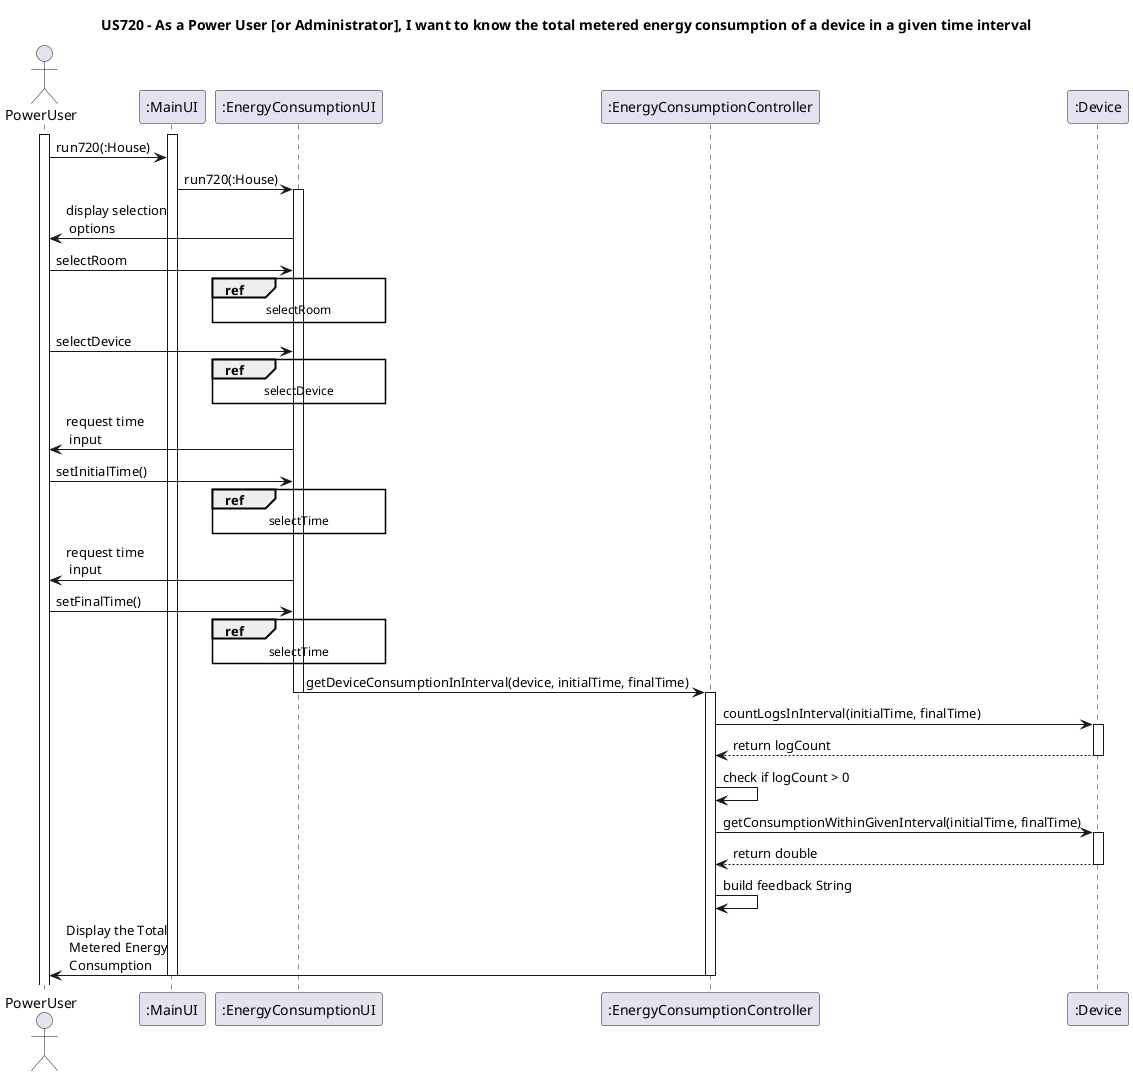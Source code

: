 @startuml
title US720 - As a Power User [or Administrator], I want to know the total metered energy consumption of a device in a given time interval
actor PowerUser
activate PowerUser
activate ":MainUI"
PowerUser ->":MainUI": run720(:House)
":MainUI" ->":EnergyConsumptionUI": run720(:House)
activate ":EnergyConsumptionUI"
":EnergyConsumptionUI" -> PowerUser: display selection \n options
PowerUser -> ":EnergyConsumptionUI": selectRoom
ref over ":EnergyConsumptionUI"
selectRoom
end ref
PowerUser -> ":EnergyConsumptionUI": selectDevice
ref over ":EnergyConsumptionUI"
selectDevice
end ref
":EnergyConsumptionUI" -> PowerUser: request time \n input
PowerUser -> ":EnergyConsumptionUI": setInitialTime()
ref over ":EnergyConsumptionUI"
selectTime
end ref
":EnergyConsumptionUI" -> PowerUser: request time \n input
PowerUser -> ":EnergyConsumptionUI": setFinalTime()
ref over ":EnergyConsumptionUI"
selectTime
end ref
":EnergyConsumptionUI" -> ":EnergyConsumptionController": getDeviceConsumptionInInterval(device, initialTime, finalTime)
deactivate ":EnergyConsumptionUI"
activate ":EnergyConsumptionController"
deactivate ":EnergyConsumptionController"
":EnergyConsumptionController" -> ":Device": countLogsInInterval(initialTime, finalTime)
activate ":Device"
":Device" --> ":EnergyConsumptionController": return logCount
deactivate ":Device"
":EnergyConsumptionController" -> ":EnergyConsumptionController": check if logCount > 0
":EnergyConsumptionController" -> ":Device": getConsumptionWithinGivenInterval(initialTime, finalTime)
activate ":Device"
":Device" --> ":EnergyConsumptionController": return double
deactivate ":Device"
":EnergyConsumptionController" -> ":EnergyConsumptionController": build feedback String
":EnergyConsumptionController" -> PowerUser: Display the Total\n Metered Energy \n Consumption
deactivate ":EnergyConsumptionController"
deactivate ":MainUI"
@enduml
